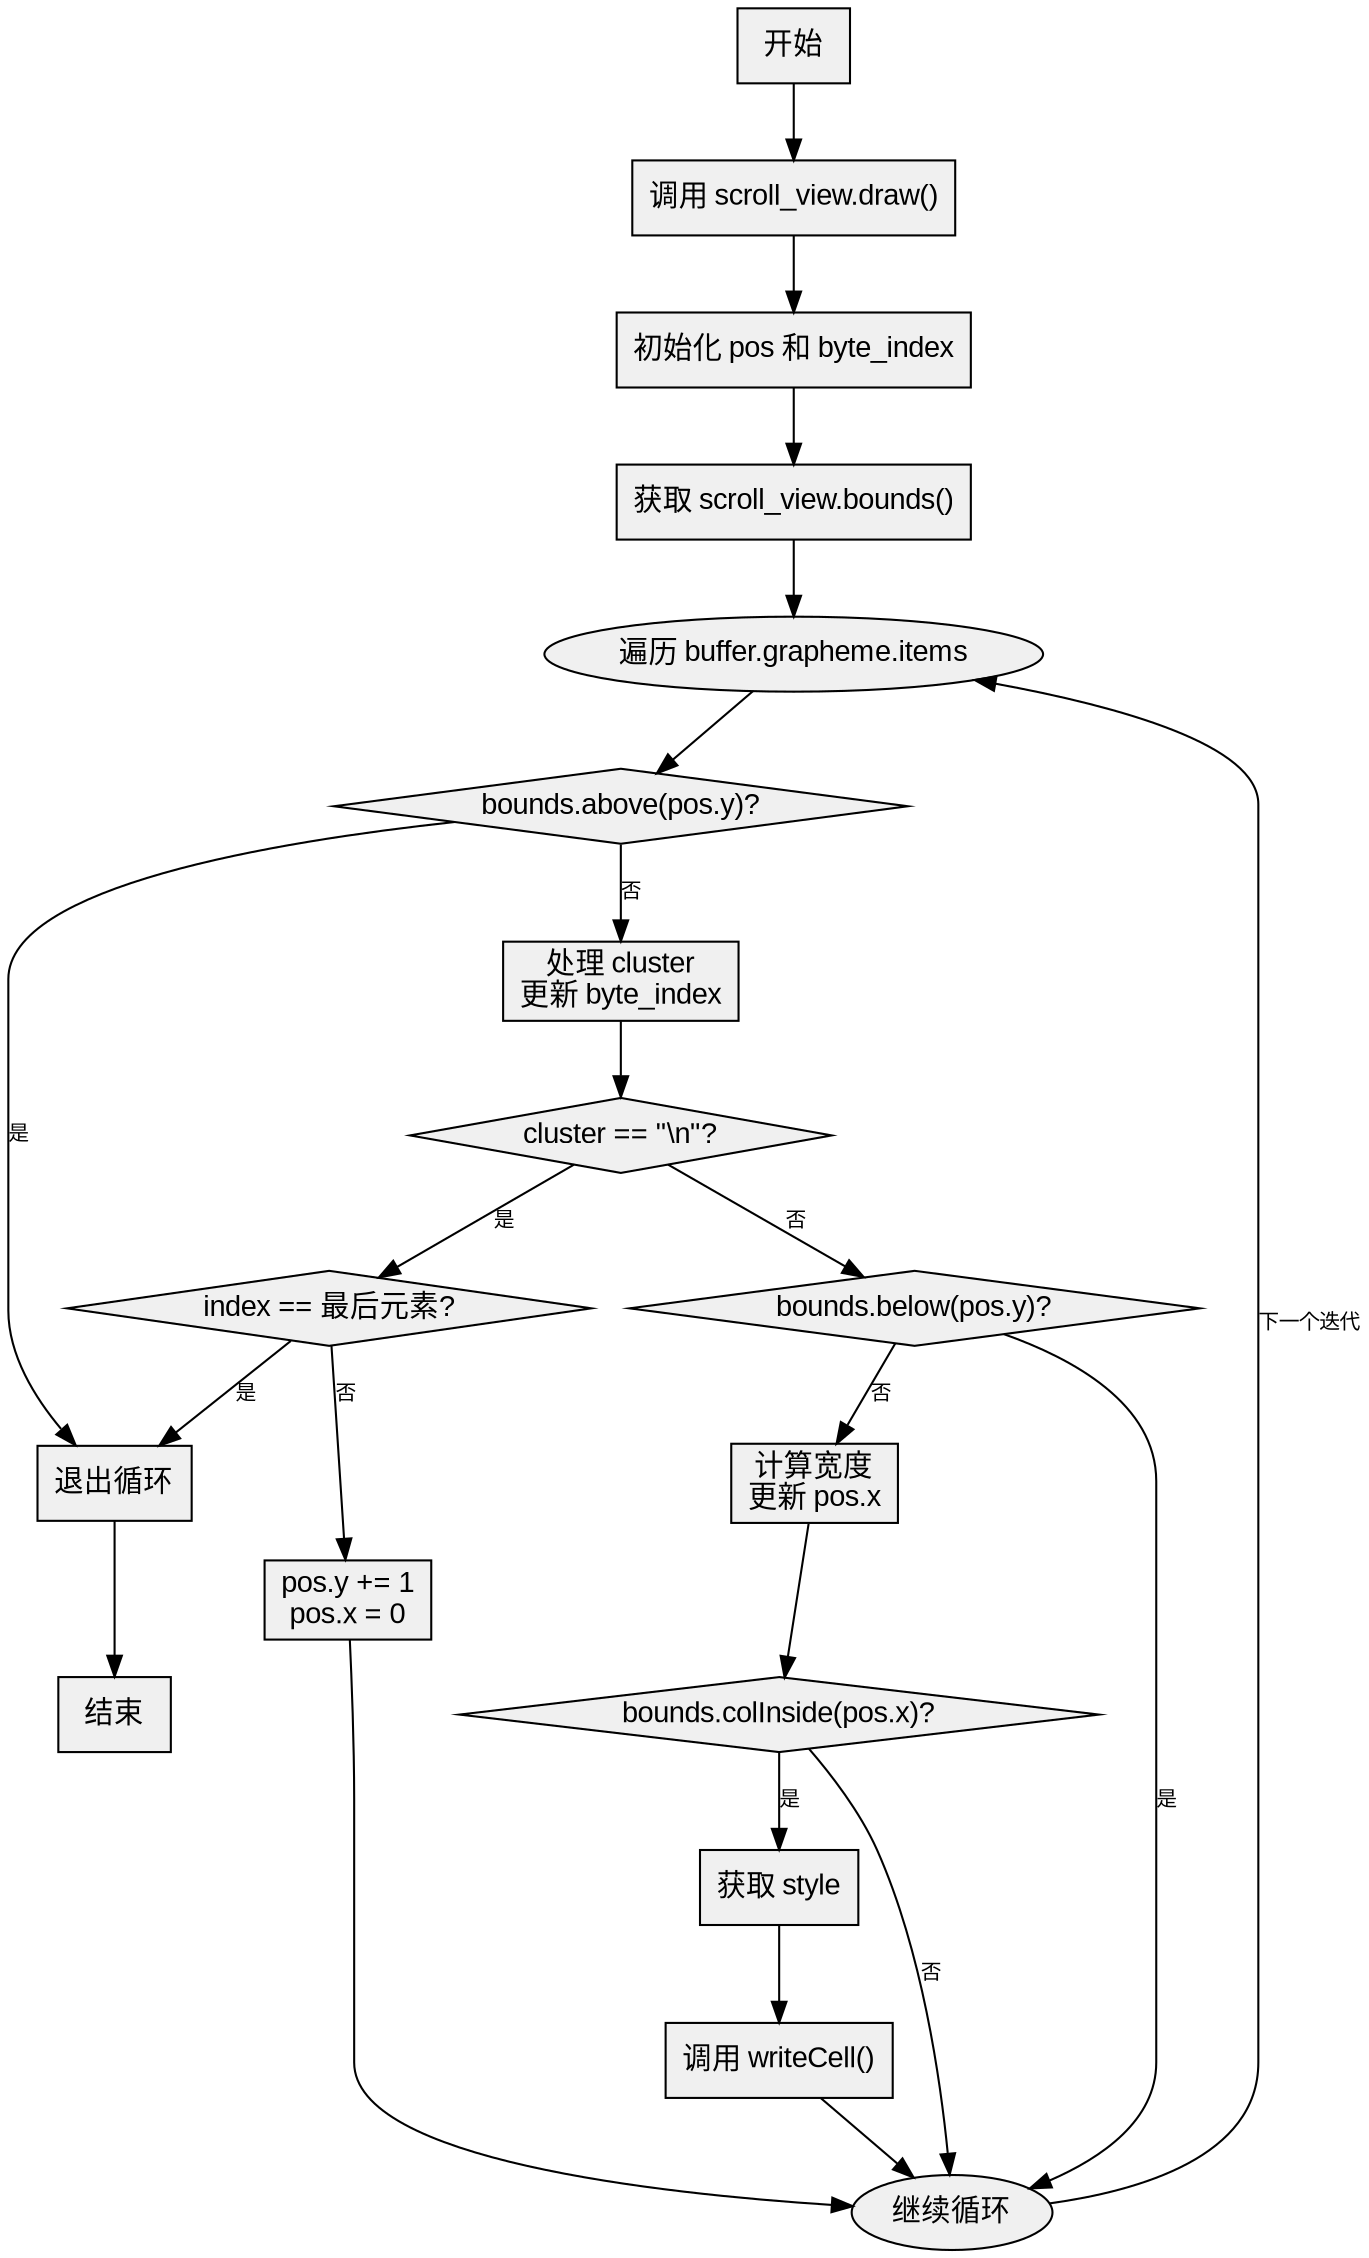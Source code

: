 
digraph flowchart {
    node [shape=rectangle, fontname="Arial", style=filled, fillcolor="#f0f0f0"];
    edge [fontname="Arial", fontsize=10];

    start [label="开始"];
    call_draw [label="调用 scroll_view.draw()"];
    init_vars [label="初始化 pos 和 byte_index"];
    get_bounds [label="获取 scroll_view.bounds()"];
    loop_start [label="遍历 buffer.grapheme.items", shape=ellipse];
    check_above [label="bounds.above(pos.y)?", shape=diamond];
    break_loop [label="退出循环"];
    process_cluster [label="处理 cluster\n更新 byte_index"];
    check_newline [label="cluster == \"\\n\"?", shape=diamond];
    check_last [label="index == 最后元素?", shape=diamond];
    update_pos_newline [label="pos.y += 1\npos.x = 0"];
    check_below [label="bounds.below(pos.y)?", shape=diamond];
    calc_width [label="计算宽度\n更新 pos.x"];
    check_col_inside [label="bounds.colInside(pos.x)?", shape=diamond];
    get_style [label="获取 style"];
    write_cell [label="调用 writeCell()"];
    continue_loop [label="继续循环", shape=ellipse];
    end [label="结束"];

    start -> call_draw;
    call_draw -> init_vars;
    init_vars -> get_bounds;
    get_bounds -> loop_start;
    
    loop_start -> check_above;
    check_above -> break_loop [label="是"];
    check_above -> process_cluster [label="否"];
    
    process_cluster -> check_newline;
    check_newline -> check_last [label="是"];
    check_newline -> check_below [label="否"];
    
    check_last -> break_loop [label="是"];
    check_last -> update_pos_newline [label="否"];
    update_pos_newline -> continue_loop;
    
    check_below -> continue_loop [label="是"];
    check_below -> calc_width [label="否"];
    
    calc_width -> check_col_inside;
    check_col_inside -> get_style [label="是"];
    check_col_inside -> continue_loop [label="否"];
    
    get_style -> write_cell;
    write_cell -> continue_loop;
    
    continue_loop -> loop_start [xlabel="下一个迭代"];
    break_loop -> end;
}
